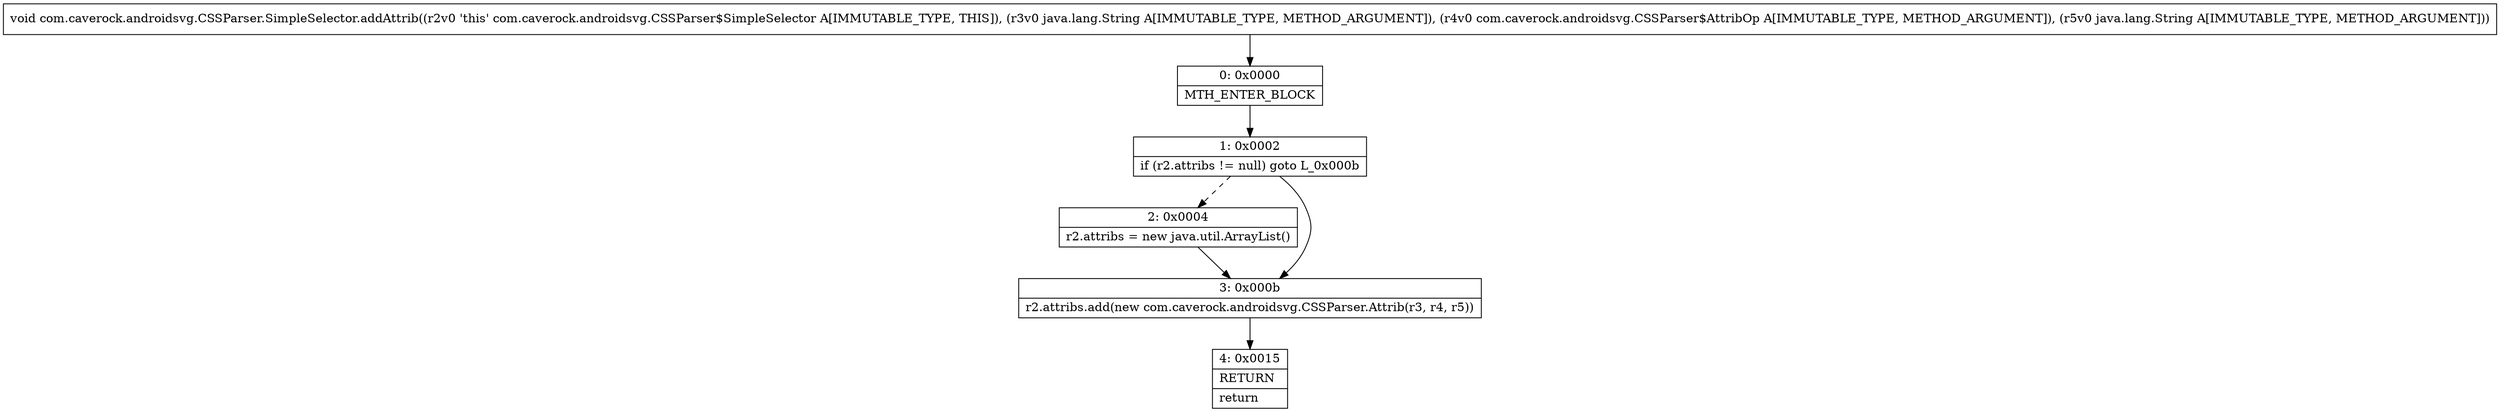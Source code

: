 digraph "CFG forcom.caverock.androidsvg.CSSParser.SimpleSelector.addAttrib(Ljava\/lang\/String;Lcom\/caverock\/androidsvg\/CSSParser$AttribOp;Ljava\/lang\/String;)V" {
Node_0 [shape=record,label="{0\:\ 0x0000|MTH_ENTER_BLOCK\l}"];
Node_1 [shape=record,label="{1\:\ 0x0002|if (r2.attribs != null) goto L_0x000b\l}"];
Node_2 [shape=record,label="{2\:\ 0x0004|r2.attribs = new java.util.ArrayList()\l}"];
Node_3 [shape=record,label="{3\:\ 0x000b|r2.attribs.add(new com.caverock.androidsvg.CSSParser.Attrib(r3, r4, r5))\l}"];
Node_4 [shape=record,label="{4\:\ 0x0015|RETURN\l|return\l}"];
MethodNode[shape=record,label="{void com.caverock.androidsvg.CSSParser.SimpleSelector.addAttrib((r2v0 'this' com.caverock.androidsvg.CSSParser$SimpleSelector A[IMMUTABLE_TYPE, THIS]), (r3v0 java.lang.String A[IMMUTABLE_TYPE, METHOD_ARGUMENT]), (r4v0 com.caverock.androidsvg.CSSParser$AttribOp A[IMMUTABLE_TYPE, METHOD_ARGUMENT]), (r5v0 java.lang.String A[IMMUTABLE_TYPE, METHOD_ARGUMENT])) }"];
MethodNode -> Node_0;
Node_0 -> Node_1;
Node_1 -> Node_2[style=dashed];
Node_1 -> Node_3;
Node_2 -> Node_3;
Node_3 -> Node_4;
}

